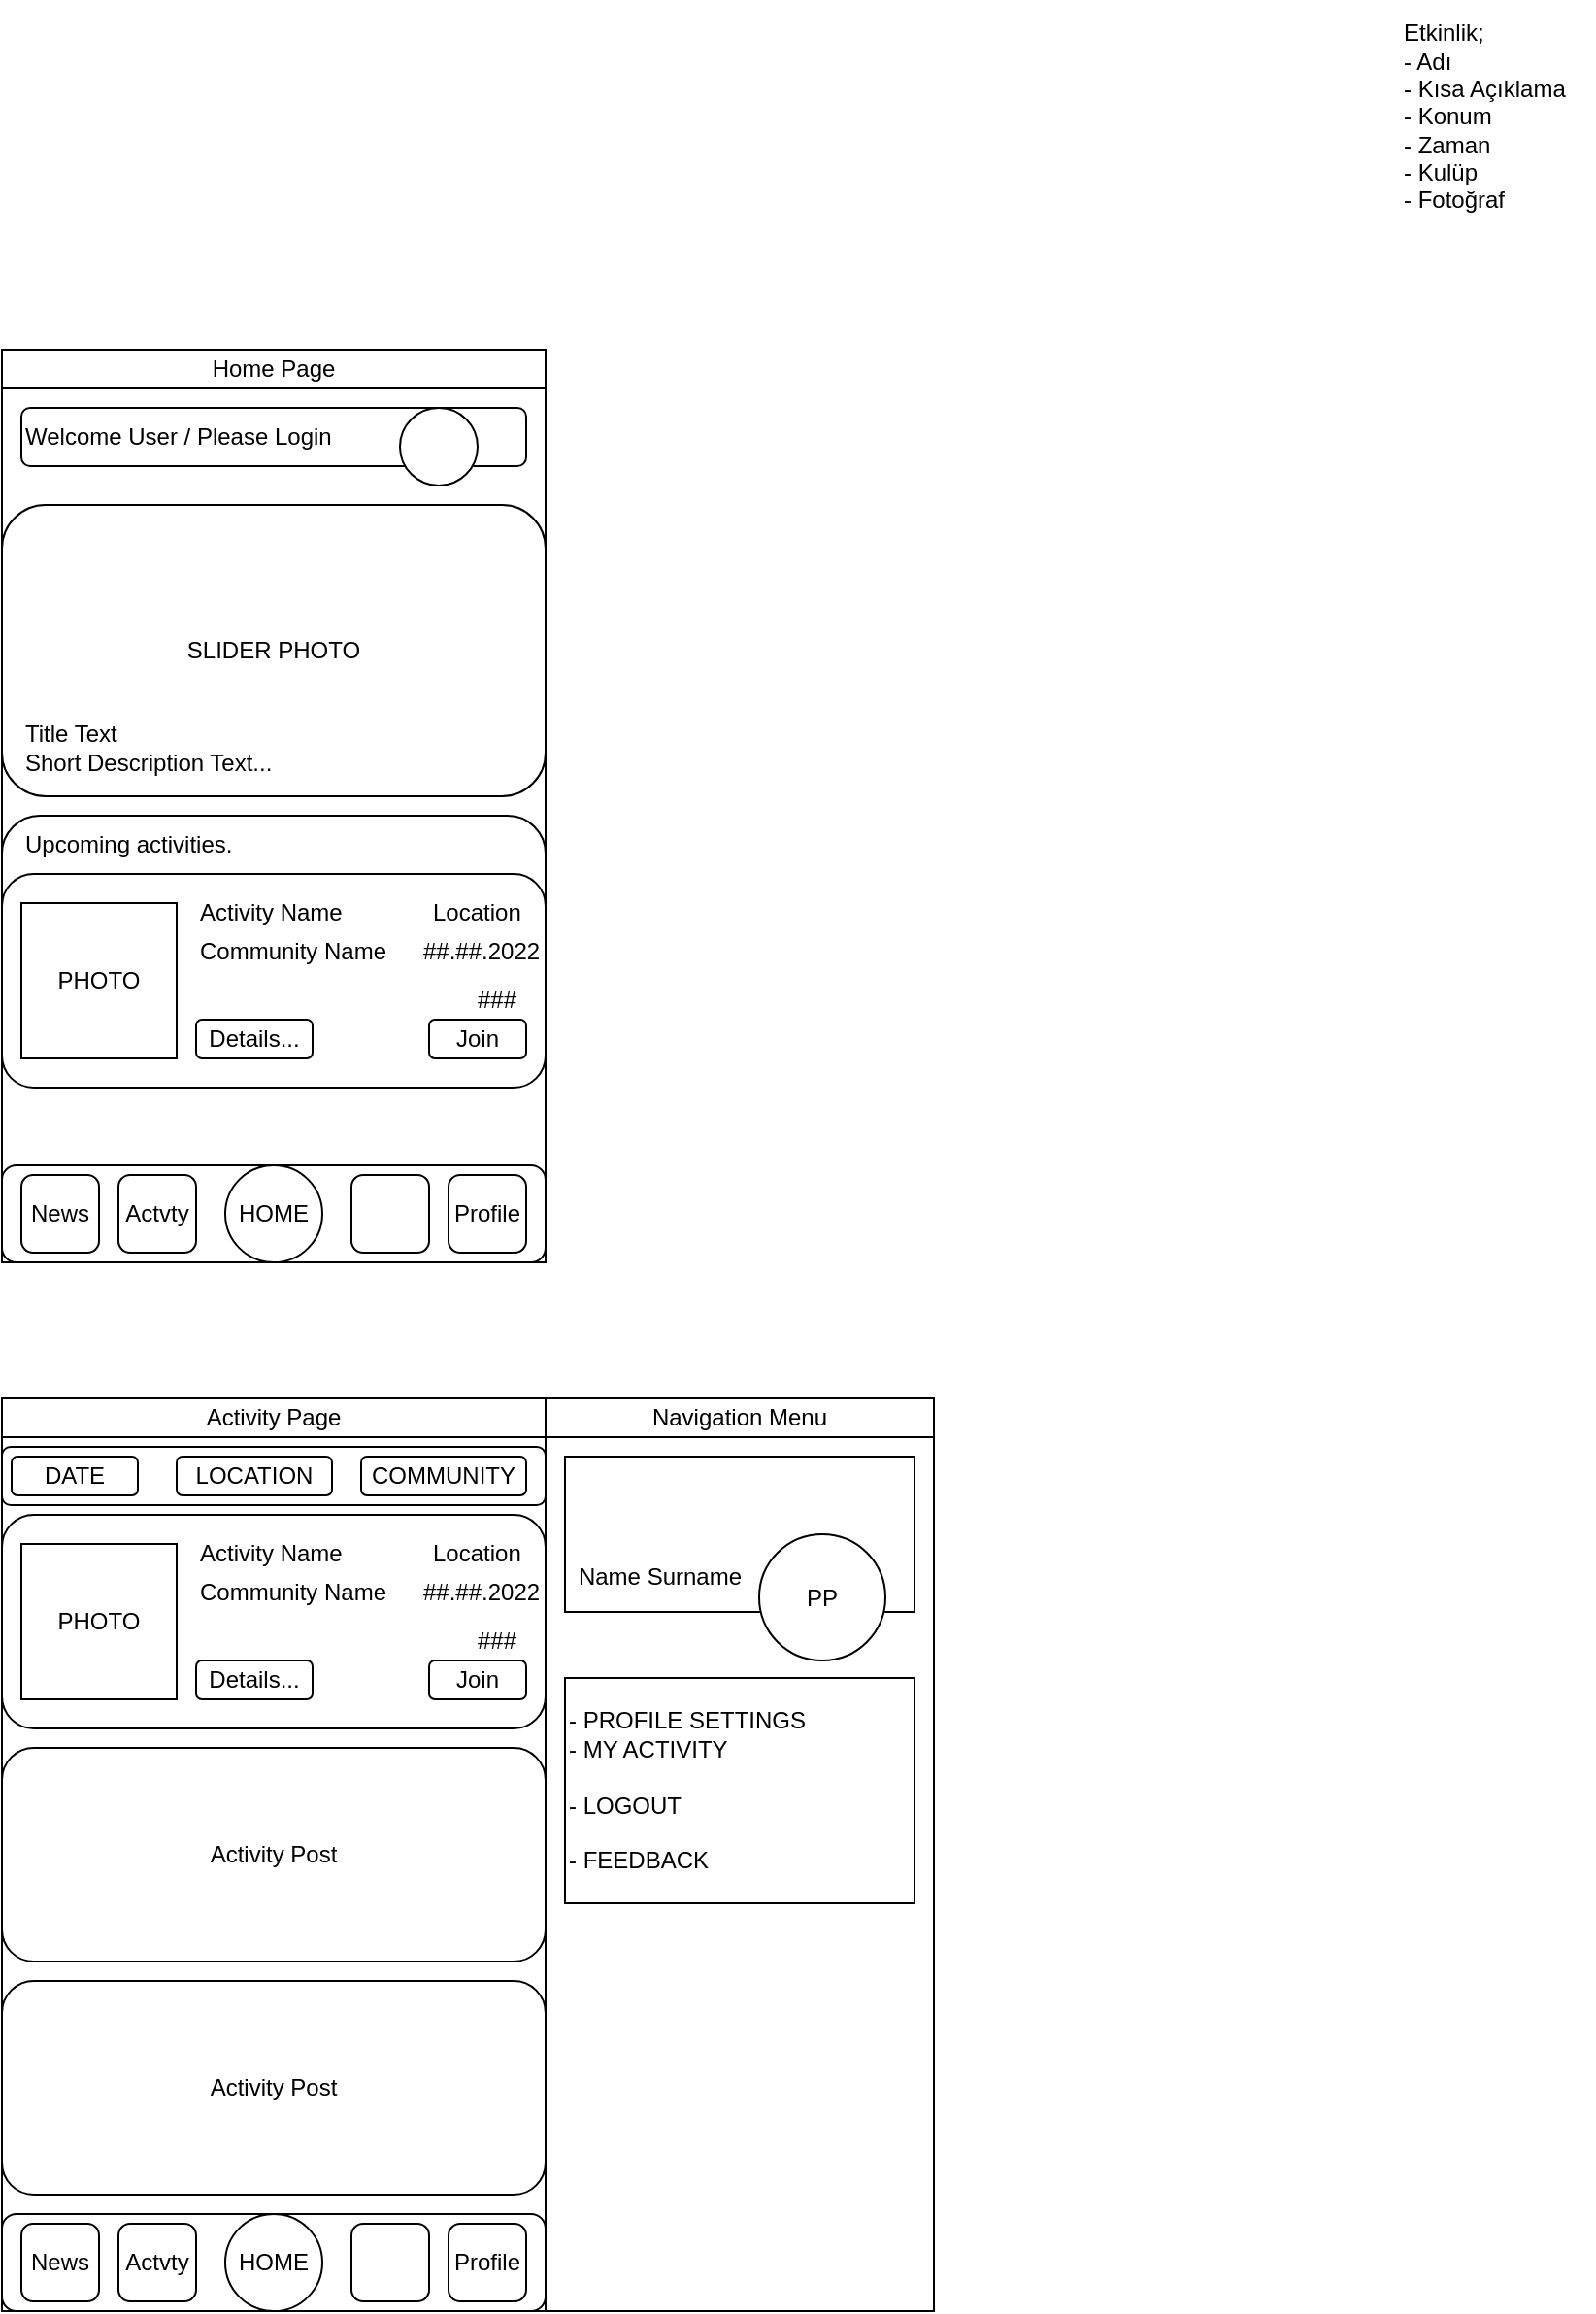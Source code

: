 <mxfile version="17.4.2" type="device"><diagram id="FnCUjN4o5y9-we-EqnRq" name="Pages"><mxGraphModel dx="1017" dy="1387" grid="1" gridSize="10" guides="1" tooltips="1" connect="1" arrows="1" fold="1" page="1" pageScale="1" pageWidth="1169" pageHeight="827" math="0" shadow="0"><root><mxCell id="0"/><mxCell id="1" parent="0"/><mxCell id="zPt0HvkGWi920_dUPHm4-6" value="Activity&amp;nbsp;Page" style="rounded=0;whiteSpace=wrap;html=1;" vertex="1" parent="1"><mxGeometry x="340" y="240" width="280" height="20" as="geometry"/></mxCell><mxCell id="zPt0HvkGWi920_dUPHm4-7" value="" style="rounded=0;whiteSpace=wrap;html=1;" vertex="1" parent="1"><mxGeometry x="340" y="260" width="280" height="450" as="geometry"/></mxCell><mxCell id="zPt0HvkGWi920_dUPHm4-9" value="" style="rounded=1;whiteSpace=wrap;html=1;" vertex="1" parent="1"><mxGeometry x="340" y="300" width="280" height="110" as="geometry"/></mxCell><mxCell id="zPt0HvkGWi920_dUPHm4-12" value="Etkinlik;&lt;br&gt;- Adı&lt;br&gt;- Kısa Açıklama&lt;br&gt;- Konum&lt;br&gt;- Zaman&lt;br&gt;- Kulüp&lt;br&gt;- Fotoğraf" style="text;html=1;strokeColor=none;fillColor=none;align=left;verticalAlign=middle;whiteSpace=wrap;rounded=0;" vertex="1" parent="1"><mxGeometry x="1060" y="-480" width="100" height="120" as="geometry"/></mxCell><mxCell id="zPt0HvkGWi920_dUPHm4-13" value="PHOTO" style="whiteSpace=wrap;html=1;aspect=fixed;" vertex="1" parent="1"><mxGeometry x="350" y="315" width="80" height="80" as="geometry"/></mxCell><mxCell id="zPt0HvkGWi920_dUPHm4-14" value="Activity Name" style="text;html=1;strokeColor=none;fillColor=none;align=left;verticalAlign=middle;whiteSpace=wrap;rounded=0;" vertex="1" parent="1"><mxGeometry x="440" y="310" width="80" height="20" as="geometry"/></mxCell><mxCell id="zPt0HvkGWi920_dUPHm4-15" value="Location" style="text;html=1;strokeColor=none;fillColor=none;align=left;verticalAlign=middle;whiteSpace=wrap;rounded=0;" vertex="1" parent="1"><mxGeometry x="560" y="310" width="50" height="20" as="geometry"/></mxCell><mxCell id="zPt0HvkGWi920_dUPHm4-16" value="Join" style="rounded=1;whiteSpace=wrap;html=1;" vertex="1" parent="1"><mxGeometry x="560" y="375" width="50" height="20" as="geometry"/></mxCell><mxCell id="zPt0HvkGWi920_dUPHm4-17" value="Details..." style="rounded=1;whiteSpace=wrap;html=1;" vertex="1" parent="1"><mxGeometry x="440" y="375" width="60" height="20" as="geometry"/></mxCell><mxCell id="zPt0HvkGWi920_dUPHm4-18" value="Community Name" style="text;html=1;strokeColor=none;fillColor=none;align=left;verticalAlign=middle;whiteSpace=wrap;rounded=0;" vertex="1" parent="1"><mxGeometry x="440" y="330" width="110" height="20" as="geometry"/></mxCell><mxCell id="zPt0HvkGWi920_dUPHm4-19" value="##.##.2022" style="text;html=1;strokeColor=none;fillColor=none;align=left;verticalAlign=middle;whiteSpace=wrap;rounded=0;" vertex="1" parent="1"><mxGeometry x="555" y="330" width="65" height="20" as="geometry"/></mxCell><mxCell id="zPt0HvkGWi920_dUPHm4-20" value="###" style="text;html=1;strokeColor=none;fillColor=none;align=center;verticalAlign=middle;whiteSpace=wrap;rounded=0;" vertex="1" parent="1"><mxGeometry x="580" y="355" width="30" height="20" as="geometry"/></mxCell><mxCell id="zPt0HvkGWi920_dUPHm4-21" value="Activity Post" style="rounded=1;whiteSpace=wrap;html=1;" vertex="1" parent="1"><mxGeometry x="340" y="420" width="280" height="110" as="geometry"/></mxCell><mxCell id="zPt0HvkGWi920_dUPHm4-22" value="Activity Post" style="rounded=1;whiteSpace=wrap;html=1;" vertex="1" parent="1"><mxGeometry x="340" y="540" width="280" height="110" as="geometry"/></mxCell><mxCell id="zPt0HvkGWi920_dUPHm4-23" value="" style="rounded=1;whiteSpace=wrap;html=1;" vertex="1" parent="1"><mxGeometry x="340" y="660" width="280" height="50" as="geometry"/></mxCell><mxCell id="zPt0HvkGWi920_dUPHm4-24" value="HOME" style="ellipse;whiteSpace=wrap;html=1;aspect=fixed;" vertex="1" parent="1"><mxGeometry x="455" y="660" width="50" height="50" as="geometry"/></mxCell><mxCell id="zPt0HvkGWi920_dUPHm4-25" value="Profile" style="rounded=1;whiteSpace=wrap;html=1;" vertex="1" parent="1"><mxGeometry x="570" y="665" width="40" height="40" as="geometry"/></mxCell><mxCell id="zPt0HvkGWi920_dUPHm4-26" value="" style="rounded=1;whiteSpace=wrap;html=1;" vertex="1" parent="1"><mxGeometry x="520" y="665" width="40" height="40" as="geometry"/></mxCell><mxCell id="zPt0HvkGWi920_dUPHm4-27" value="News" style="rounded=1;whiteSpace=wrap;html=1;" vertex="1" parent="1"><mxGeometry x="350" y="665" width="40" height="40" as="geometry"/></mxCell><mxCell id="zPt0HvkGWi920_dUPHm4-28" value="Actvty" style="rounded=1;whiteSpace=wrap;html=1;" vertex="1" parent="1"><mxGeometry x="400" y="665" width="40" height="40" as="geometry"/></mxCell><mxCell id="zPt0HvkGWi920_dUPHm4-29" value="" style="rounded=0;whiteSpace=wrap;html=1;" vertex="1" parent="1"><mxGeometry x="620" y="260" width="200" height="450" as="geometry"/></mxCell><mxCell id="zPt0HvkGWi920_dUPHm4-30" value="Navigation Menu" style="rounded=0;whiteSpace=wrap;html=1;" vertex="1" parent="1"><mxGeometry x="620" y="240" width="200" height="20" as="geometry"/></mxCell><mxCell id="zPt0HvkGWi920_dUPHm4-31" value="" style="rounded=0;whiteSpace=wrap;html=1;" vertex="1" parent="1"><mxGeometry x="630" y="270" width="180" height="80" as="geometry"/></mxCell><mxCell id="zPt0HvkGWi920_dUPHm4-32" value="PP" style="ellipse;whiteSpace=wrap;html=1;aspect=fixed;" vertex="1" parent="1"><mxGeometry x="730" y="310" width="65" height="65" as="geometry"/></mxCell><mxCell id="zPt0HvkGWi920_dUPHm4-33" value="Name Surname" style="text;html=1;strokeColor=none;fillColor=none;align=center;verticalAlign=middle;whiteSpace=wrap;rounded=0;" vertex="1" parent="1"><mxGeometry x="634" y="317" width="90" height="30" as="geometry"/></mxCell><mxCell id="zPt0HvkGWi920_dUPHm4-34" value="- PROFILE SETTINGS&lt;br&gt;- MY ACTIVITY&lt;br&gt;&lt;br&gt;- LOGOUT&lt;br&gt;&lt;br&gt;- FEEDBACK" style="rounded=0;whiteSpace=wrap;html=1;align=left;" vertex="1" parent="1"><mxGeometry x="630" y="384" width="180" height="116" as="geometry"/></mxCell><mxCell id="zPt0HvkGWi920_dUPHm4-36" value="" style="rounded=1;whiteSpace=wrap;html=1;" vertex="1" parent="1"><mxGeometry x="340" y="265" width="280" height="30" as="geometry"/></mxCell><mxCell id="zPt0HvkGWi920_dUPHm4-37" value="DATE" style="rounded=1;whiteSpace=wrap;html=1;" vertex="1" parent="1"><mxGeometry x="345" y="270" width="65" height="20" as="geometry"/></mxCell><mxCell id="zPt0HvkGWi920_dUPHm4-38" value="LOCATION" style="rounded=1;whiteSpace=wrap;html=1;" vertex="1" parent="1"><mxGeometry x="430" y="270" width="80" height="20" as="geometry"/></mxCell><mxCell id="zPt0HvkGWi920_dUPHm4-39" value="COMMUNITY" style="rounded=1;whiteSpace=wrap;html=1;" vertex="1" parent="1"><mxGeometry x="525" y="270" width="85" height="20" as="geometry"/></mxCell><mxCell id="zPt0HvkGWi920_dUPHm4-40" value="" style="rounded=0;whiteSpace=wrap;html=1;" vertex="1" parent="1"><mxGeometry x="340" y="-280" width="280" height="450" as="geometry"/></mxCell><mxCell id="zPt0HvkGWi920_dUPHm4-42" value="Home Page" style="rounded=0;whiteSpace=wrap;html=1;" vertex="1" parent="1"><mxGeometry x="340" y="-300" width="280" height="20" as="geometry"/></mxCell><mxCell id="zPt0HvkGWi920_dUPHm4-43" value="" style="rounded=1;whiteSpace=wrap;html=1;" vertex="1" parent="1"><mxGeometry x="340" y="120" width="280" height="50" as="geometry"/></mxCell><mxCell id="zPt0HvkGWi920_dUPHm4-44" value="HOME" style="ellipse;whiteSpace=wrap;html=1;aspect=fixed;" vertex="1" parent="1"><mxGeometry x="455" y="120" width="50" height="50" as="geometry"/></mxCell><mxCell id="zPt0HvkGWi920_dUPHm4-45" value="Profile" style="rounded=1;whiteSpace=wrap;html=1;" vertex="1" parent="1"><mxGeometry x="570" y="125" width="40" height="40" as="geometry"/></mxCell><mxCell id="zPt0HvkGWi920_dUPHm4-46" value="" style="rounded=1;whiteSpace=wrap;html=1;" vertex="1" parent="1"><mxGeometry x="520" y="125" width="40" height="40" as="geometry"/></mxCell><mxCell id="zPt0HvkGWi920_dUPHm4-47" value="News" style="rounded=1;whiteSpace=wrap;html=1;" vertex="1" parent="1"><mxGeometry x="350" y="125" width="40" height="40" as="geometry"/></mxCell><mxCell id="zPt0HvkGWi920_dUPHm4-48" value="Actvty" style="rounded=1;whiteSpace=wrap;html=1;" vertex="1" parent="1"><mxGeometry x="400" y="125" width="40" height="40" as="geometry"/></mxCell><mxCell id="zPt0HvkGWi920_dUPHm4-49" value="SLIDER PHOTO" style="rounded=1;whiteSpace=wrap;html=1;" vertex="1" parent="1"><mxGeometry x="340" y="-220" width="280" height="150" as="geometry"/></mxCell><mxCell id="zPt0HvkGWi920_dUPHm4-50" value="Title Text&lt;br&gt;Short Description Text..." style="text;html=1;strokeColor=none;fillColor=none;align=left;verticalAlign=middle;whiteSpace=wrap;rounded=0;" vertex="1" parent="1"><mxGeometry x="350" y="-110" width="170" height="30" as="geometry"/></mxCell><mxCell id="zPt0HvkGWi920_dUPHm4-51" value="" style="rounded=1;whiteSpace=wrap;html=1;" vertex="1" parent="1"><mxGeometry x="340" y="-60" width="280" height="130" as="geometry"/></mxCell><mxCell id="zPt0HvkGWi920_dUPHm4-52" value="Upcoming activities." style="text;html=1;strokeColor=none;fillColor=none;align=left;verticalAlign=middle;whiteSpace=wrap;rounded=0;" vertex="1" parent="1"><mxGeometry x="350" y="-60" width="150" height="30" as="geometry"/></mxCell><mxCell id="zPt0HvkGWi920_dUPHm4-55" value="Welcome User / Please Login" style="rounded=1;whiteSpace=wrap;html=1;align=left;" vertex="1" parent="1"><mxGeometry x="350" y="-270" width="260" height="30" as="geometry"/></mxCell><mxCell id="zPt0HvkGWi920_dUPHm4-56" value="" style="ellipse;whiteSpace=wrap;html=1;aspect=fixed;" vertex="1" parent="1"><mxGeometry x="545" y="-270" width="40" height="40" as="geometry"/></mxCell><mxCell id="zPt0HvkGWi920_dUPHm4-58" value="" style="rounded=1;whiteSpace=wrap;html=1;" vertex="1" parent="1"><mxGeometry x="340" y="-30" width="280" height="110" as="geometry"/></mxCell><mxCell id="zPt0HvkGWi920_dUPHm4-59" value="PHOTO" style="whiteSpace=wrap;html=1;aspect=fixed;" vertex="1" parent="1"><mxGeometry x="350" y="-15" width="80" height="80" as="geometry"/></mxCell><mxCell id="zPt0HvkGWi920_dUPHm4-60" value="Activity Name" style="text;html=1;strokeColor=none;fillColor=none;align=left;verticalAlign=middle;whiteSpace=wrap;rounded=0;" vertex="1" parent="1"><mxGeometry x="440" y="-20" width="80" height="20" as="geometry"/></mxCell><mxCell id="zPt0HvkGWi920_dUPHm4-61" value="Location" style="text;html=1;strokeColor=none;fillColor=none;align=left;verticalAlign=middle;whiteSpace=wrap;rounded=0;" vertex="1" parent="1"><mxGeometry x="560" y="-20" width="50" height="20" as="geometry"/></mxCell><mxCell id="zPt0HvkGWi920_dUPHm4-62" value="Join" style="rounded=1;whiteSpace=wrap;html=1;" vertex="1" parent="1"><mxGeometry x="560" y="45" width="50" height="20" as="geometry"/></mxCell><mxCell id="zPt0HvkGWi920_dUPHm4-63" value="Details..." style="rounded=1;whiteSpace=wrap;html=1;" vertex="1" parent="1"><mxGeometry x="440" y="45" width="60" height="20" as="geometry"/></mxCell><mxCell id="zPt0HvkGWi920_dUPHm4-64" value="Community Name" style="text;html=1;strokeColor=none;fillColor=none;align=left;verticalAlign=middle;whiteSpace=wrap;rounded=0;" vertex="1" parent="1"><mxGeometry x="440" width="110" height="20" as="geometry"/></mxCell><mxCell id="zPt0HvkGWi920_dUPHm4-65" value="##.##.2022" style="text;html=1;strokeColor=none;fillColor=none;align=left;verticalAlign=middle;whiteSpace=wrap;rounded=0;" vertex="1" parent="1"><mxGeometry x="555" width="65" height="20" as="geometry"/></mxCell><mxCell id="zPt0HvkGWi920_dUPHm4-66" value="###" style="text;html=1;strokeColor=none;fillColor=none;align=center;verticalAlign=middle;whiteSpace=wrap;rounded=0;" vertex="1" parent="1"><mxGeometry x="580" y="25" width="30" height="20" as="geometry"/></mxCell></root></mxGraphModel></diagram></mxfile>